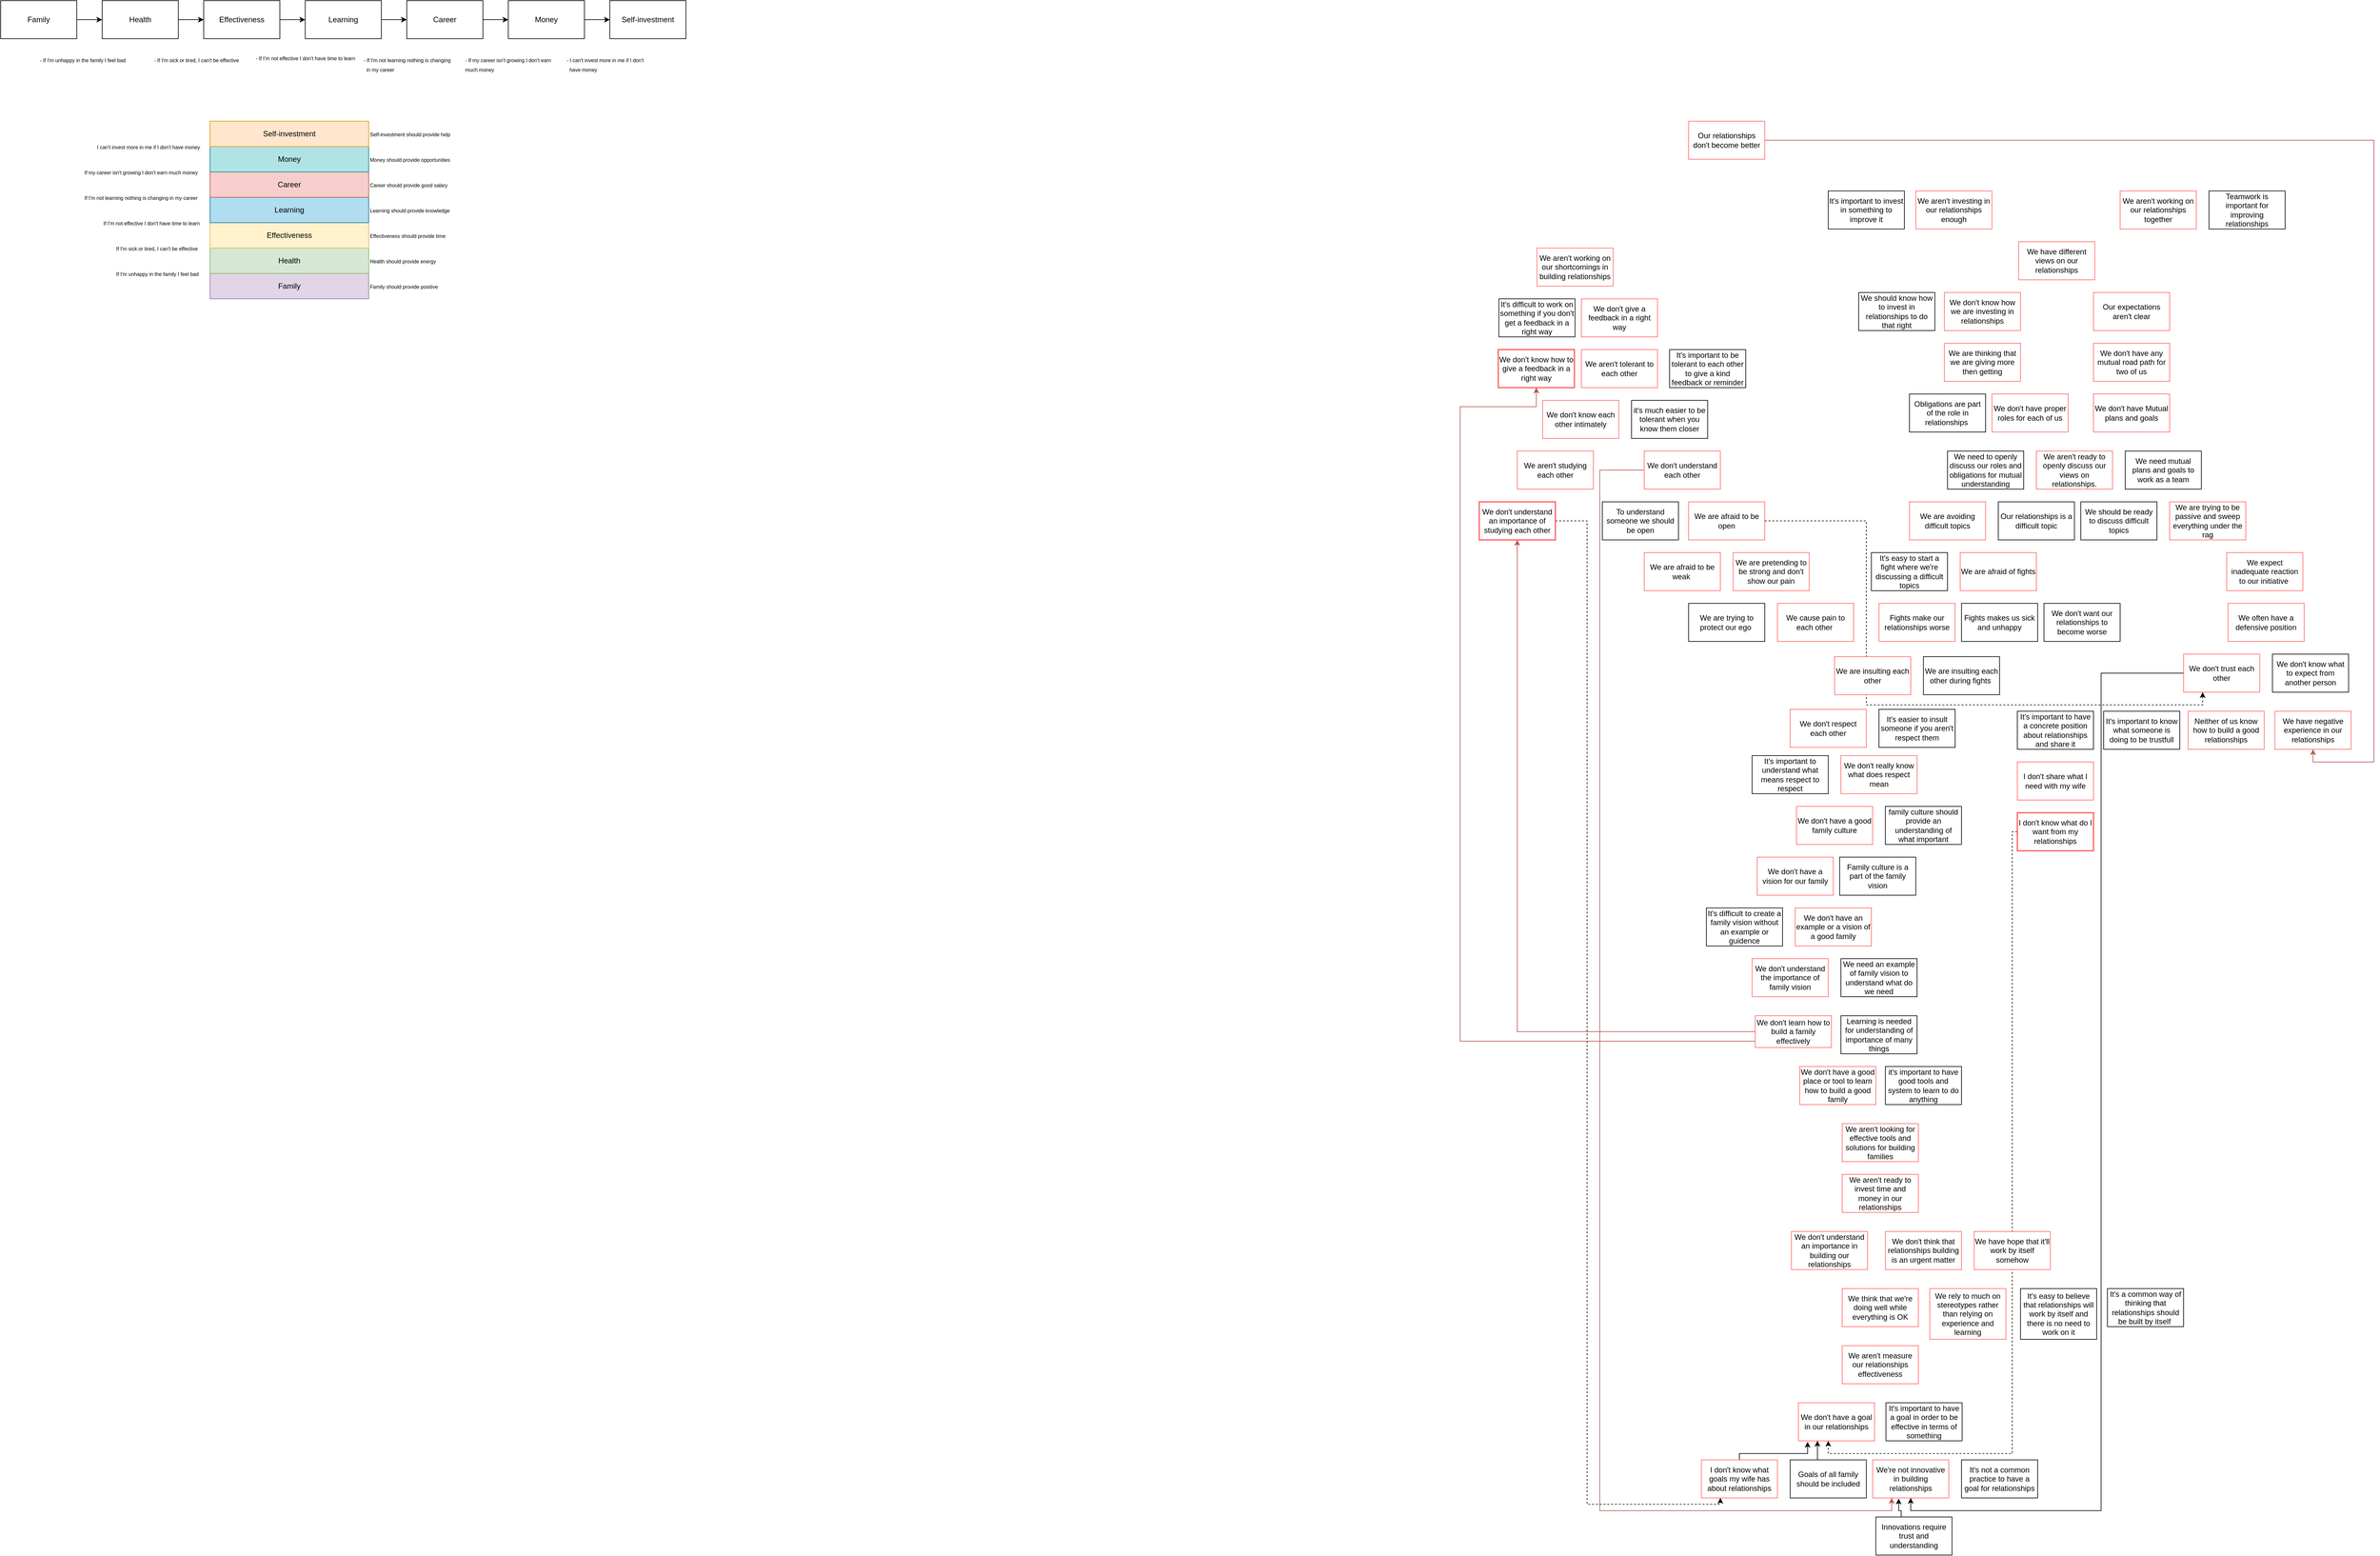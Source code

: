 <mxfile version="14.2.7" type="github">
  <diagram id="DJ9-_ddOUYUHQFPEdcVO" name="Page-1">
    <mxGraphModel dx="1422" dy="762" grid="1" gridSize="10" guides="1" tooltips="1" connect="1" arrows="1" fold="1" page="1" pageScale="1" pageWidth="850" pageHeight="1100" math="0" shadow="0">
      <root>
        <mxCell id="0" />
        <mxCell id="1" parent="0" />
        <mxCell id="LYr8p_JjXjSX1QbG3yEF-8" style="edgeStyle=orthogonalEdgeStyle;rounded=0;orthogonalLoop=1;jettySize=auto;html=1;entryX=0;entryY=0.5;entryDx=0;entryDy=0;" parent="1" source="LYr8p_JjXjSX1QbG3yEF-1" target="LYr8p_JjXjSX1QbG3yEF-2" edge="1">
          <mxGeometry relative="1" as="geometry" />
        </mxCell>
        <mxCell id="LYr8p_JjXjSX1QbG3yEF-1" value="Family" style="rounded=0;whiteSpace=wrap;html=1;" parent="1" vertex="1">
          <mxGeometry x="20" y="290" width="120" height="60" as="geometry" />
        </mxCell>
        <mxCell id="LYr8p_JjXjSX1QbG3yEF-9" style="edgeStyle=orthogonalEdgeStyle;rounded=0;orthogonalLoop=1;jettySize=auto;html=1;entryX=0;entryY=0.5;entryDx=0;entryDy=0;" parent="1" source="LYr8p_JjXjSX1QbG3yEF-2" target="LYr8p_JjXjSX1QbG3yEF-3" edge="1">
          <mxGeometry relative="1" as="geometry" />
        </mxCell>
        <mxCell id="LYr8p_JjXjSX1QbG3yEF-2" value="Health" style="rounded=0;whiteSpace=wrap;html=1;" parent="1" vertex="1">
          <mxGeometry x="180" y="290" width="120" height="60" as="geometry" />
        </mxCell>
        <mxCell id="LYr8p_JjXjSX1QbG3yEF-10" style="edgeStyle=orthogonalEdgeStyle;rounded=0;orthogonalLoop=1;jettySize=auto;html=1;entryX=0;entryY=0.5;entryDx=0;entryDy=0;" parent="1" source="LYr8p_JjXjSX1QbG3yEF-3" target="LYr8p_JjXjSX1QbG3yEF-4" edge="1">
          <mxGeometry relative="1" as="geometry" />
        </mxCell>
        <mxCell id="LYr8p_JjXjSX1QbG3yEF-3" value="Effectiveness" style="rounded=0;whiteSpace=wrap;html=1;" parent="1" vertex="1">
          <mxGeometry x="340" y="290" width="120" height="60" as="geometry" />
        </mxCell>
        <mxCell id="LYr8p_JjXjSX1QbG3yEF-11" style="edgeStyle=orthogonalEdgeStyle;rounded=0;orthogonalLoop=1;jettySize=auto;html=1;entryX=0;entryY=0.5;entryDx=0;entryDy=0;" parent="1" source="LYr8p_JjXjSX1QbG3yEF-4" target="LYr8p_JjXjSX1QbG3yEF-5" edge="1">
          <mxGeometry relative="1" as="geometry" />
        </mxCell>
        <mxCell id="LYr8p_JjXjSX1QbG3yEF-4" value="Learning" style="rounded=0;whiteSpace=wrap;html=1;" parent="1" vertex="1">
          <mxGeometry x="500" y="290" width="120" height="60" as="geometry" />
        </mxCell>
        <mxCell id="LYr8p_JjXjSX1QbG3yEF-12" style="edgeStyle=orthogonalEdgeStyle;rounded=0;orthogonalLoop=1;jettySize=auto;html=1;entryX=0;entryY=0.5;entryDx=0;entryDy=0;" parent="1" source="LYr8p_JjXjSX1QbG3yEF-5" target="LYr8p_JjXjSX1QbG3yEF-6" edge="1">
          <mxGeometry relative="1" as="geometry" />
        </mxCell>
        <mxCell id="LYr8p_JjXjSX1QbG3yEF-5" value="Career" style="rounded=0;whiteSpace=wrap;html=1;" parent="1" vertex="1">
          <mxGeometry x="660" y="290" width="120" height="60" as="geometry" />
        </mxCell>
        <mxCell id="LYr8p_JjXjSX1QbG3yEF-13" style="edgeStyle=orthogonalEdgeStyle;rounded=0;orthogonalLoop=1;jettySize=auto;html=1;entryX=0;entryY=0.5;entryDx=0;entryDy=0;" parent="1" source="LYr8p_JjXjSX1QbG3yEF-6" target="LYr8p_JjXjSX1QbG3yEF-7" edge="1">
          <mxGeometry relative="1" as="geometry" />
        </mxCell>
        <mxCell id="LYr8p_JjXjSX1QbG3yEF-6" value="Money" style="rounded=0;whiteSpace=wrap;html=1;" parent="1" vertex="1">
          <mxGeometry x="820" y="290" width="120" height="60" as="geometry" />
        </mxCell>
        <mxCell id="LYr8p_JjXjSX1QbG3yEF-7" value="Self-investment" style="rounded=0;whiteSpace=wrap;html=1;" parent="1" vertex="1">
          <mxGeometry x="980" y="290" width="120" height="60" as="geometry" />
        </mxCell>
        <mxCell id="LYr8p_JjXjSX1QbG3yEF-14" value="&lt;font style=&quot;font-size: 8px&quot;&gt;- If I&#39;m unhappy in the family I feel bad&lt;br&gt;&lt;br&gt;&lt;/font&gt;" style="text;html=1;align=left;verticalAlign=middle;resizable=0;points=[];autosize=1;" parent="1" vertex="1">
          <mxGeometry x="80" y="370" width="150" height="40" as="geometry" />
        </mxCell>
        <mxCell id="LYr8p_JjXjSX1QbG3yEF-15" value="&lt;font style=&quot;font-size: 8px&quot;&gt;- If I&#39;m sick or tired, I can&#39;t be effective&lt;br&gt;&lt;br&gt;&lt;/font&gt;" style="text;html=1;align=left;verticalAlign=middle;resizable=0;points=[];autosize=1;" parent="1" vertex="1">
          <mxGeometry x="260" y="370" width="150" height="40" as="geometry" />
        </mxCell>
        <mxCell id="LYr8p_JjXjSX1QbG3yEF-16" value="&lt;font style=&quot;font-size: 8px&quot;&gt;- If I&#39;m not effective I don&#39;t have time to learn&lt;br&gt;&lt;/font&gt;" style="text;html=1;align=left;verticalAlign=middle;resizable=0;points=[];autosize=1;" parent="1" vertex="1">
          <mxGeometry x="420" y="370" width="170" height="20" as="geometry" />
        </mxCell>
        <mxCell id="LYr8p_JjXjSX1QbG3yEF-17" value="&lt;font style=&quot;font-size: 8px&quot;&gt;- If I&#39;m not learning nothing is changing&lt;br&gt;&amp;nbsp; in my career&lt;br&gt;&lt;/font&gt;" style="text;html=1;align=left;verticalAlign=middle;resizable=0;points=[];autosize=1;" parent="1" vertex="1">
          <mxGeometry x="590" y="370" width="150" height="40" as="geometry" />
        </mxCell>
        <mxCell id="LYr8p_JjXjSX1QbG3yEF-18" value="&lt;font style=&quot;font-size: 8px&quot;&gt;- If my career isn&#39;t growing I don&#39;t earn&lt;br&gt;much money&lt;br&gt;&lt;/font&gt;" style="text;html=1;align=left;verticalAlign=middle;resizable=0;points=[];autosize=1;" parent="1" vertex="1">
          <mxGeometry x="750" y="370" width="150" height="40" as="geometry" />
        </mxCell>
        <mxCell id="LYr8p_JjXjSX1QbG3yEF-19" value="&lt;font style=&quot;font-size: 8px&quot;&gt;- I can&#39;t invest more in me if I don&#39;t &lt;br&gt;&amp;nbsp; have money&lt;br&gt;&lt;/font&gt;" style="text;html=1;align=left;verticalAlign=middle;resizable=0;points=[];autosize=1;" parent="1" vertex="1">
          <mxGeometry x="910" y="370" width="140" height="40" as="geometry" />
        </mxCell>
        <mxCell id="00tfdcvLLPrU-U2BGuaB-1" value="Family" style="rounded=0;whiteSpace=wrap;html=1;fillColor=#e1d5e7;strokeColor=#9673a6;" parent="1" vertex="1">
          <mxGeometry x="350" y="720" width="250" height="40" as="geometry" />
        </mxCell>
        <mxCell id="00tfdcvLLPrU-U2BGuaB-2" value="Health" style="rounded=0;whiteSpace=wrap;html=1;fillColor=#d5e8d4;strokeColor=#82b366;" parent="1" vertex="1">
          <mxGeometry x="350" y="680" width="250" height="40" as="geometry" />
        </mxCell>
        <mxCell id="00tfdcvLLPrU-U2BGuaB-3" value="Effectiveness" style="rounded=0;whiteSpace=wrap;html=1;fillColor=#fff2cc;strokeColor=#d6b656;" parent="1" vertex="1">
          <mxGeometry x="350" y="640" width="250" height="40" as="geometry" />
        </mxCell>
        <mxCell id="00tfdcvLLPrU-U2BGuaB-4" value="Learning" style="rounded=0;whiteSpace=wrap;html=1;fillColor=#b1ddf0;strokeColor=#10739e;" parent="1" vertex="1">
          <mxGeometry x="350" y="600" width="250" height="40" as="geometry" />
        </mxCell>
        <mxCell id="00tfdcvLLPrU-U2BGuaB-5" value="Career" style="rounded=0;whiteSpace=wrap;html=1;fillColor=#f8cecc;strokeColor=#b85450;" parent="1" vertex="1">
          <mxGeometry x="350" y="560" width="250" height="40" as="geometry" />
        </mxCell>
        <mxCell id="00tfdcvLLPrU-U2BGuaB-6" value="Money" style="rounded=0;whiteSpace=wrap;html=1;fillColor=#b0e3e6;strokeColor=#0e8088;" parent="1" vertex="1">
          <mxGeometry x="350" y="520" width="250" height="40" as="geometry" />
        </mxCell>
        <mxCell id="00tfdcvLLPrU-U2BGuaB-7" value="Self-investment" style="rounded=0;whiteSpace=wrap;html=1;fillColor=#ffe6cc;strokeColor=#d79b00;" parent="1" vertex="1">
          <mxGeometry x="350" y="480" width="250" height="40" as="geometry" />
        </mxCell>
        <mxCell id="00tfdcvLLPrU-U2BGuaB-8" value="&lt;font style=&quot;font-size: 8px&quot;&gt;Family should provide positive&lt;br&gt;&lt;/font&gt;" style="text;html=1;align=left;verticalAlign=middle;resizable=0;points=[];autosize=1;" parent="1" vertex="1">
          <mxGeometry x="600" y="730" width="120" height="20" as="geometry" />
        </mxCell>
        <mxCell id="00tfdcvLLPrU-U2BGuaB-10" value="&lt;font style=&quot;font-size: 8px&quot;&gt;Health should provide energy&lt;br&gt;&lt;/font&gt;" style="text;html=1;align=left;verticalAlign=middle;resizable=0;points=[];autosize=1;" parent="1" vertex="1">
          <mxGeometry x="600" y="690" width="120" height="20" as="geometry" />
        </mxCell>
        <mxCell id="00tfdcvLLPrU-U2BGuaB-11" value="&lt;font style=&quot;font-size: 8px&quot;&gt;Effectiveness should provide time&amp;nbsp;&lt;br&gt;&lt;/font&gt;" style="text;html=1;align=left;verticalAlign=middle;resizable=0;points=[];autosize=1;" parent="1" vertex="1">
          <mxGeometry x="600" y="650" width="140" height="20" as="geometry" />
        </mxCell>
        <mxCell id="00tfdcvLLPrU-U2BGuaB-12" value="&lt;font style=&quot;font-size: 8px&quot;&gt;Learning should provide knowledge&lt;br&gt;&lt;/font&gt;" style="text;html=1;align=left;verticalAlign=middle;resizable=0;points=[];autosize=1;" parent="1" vertex="1">
          <mxGeometry x="600" y="610" width="140" height="20" as="geometry" />
        </mxCell>
        <mxCell id="00tfdcvLLPrU-U2BGuaB-13" value="&lt;font style=&quot;font-size: 8px&quot;&gt;Career should provide good salary&lt;br&gt;&lt;/font&gt;" style="text;html=1;align=left;verticalAlign=middle;resizable=0;points=[];autosize=1;" parent="1" vertex="1">
          <mxGeometry x="600" y="570" width="140" height="20" as="geometry" />
        </mxCell>
        <mxCell id="00tfdcvLLPrU-U2BGuaB-14" value="&lt;font style=&quot;font-size: 8px&quot;&gt;Money should provide opportunities&lt;br&gt;&lt;/font&gt;" style="text;html=1;align=left;verticalAlign=middle;resizable=0;points=[];autosize=1;" parent="1" vertex="1">
          <mxGeometry x="600" y="530" width="140" height="20" as="geometry" />
        </mxCell>
        <mxCell id="00tfdcvLLPrU-U2BGuaB-15" value="&lt;font style=&quot;font-size: 8px&quot;&gt;Self-investment should provide help&amp;nbsp;&lt;br&gt;&lt;/font&gt;" style="text;html=1;align=left;verticalAlign=middle;resizable=0;points=[];autosize=1;" parent="1" vertex="1">
          <mxGeometry x="600" y="490" width="140" height="20" as="geometry" />
        </mxCell>
        <mxCell id="00tfdcvLLPrU-U2BGuaB-16" value="We don&#39;t respect each other" style="rounded=0;whiteSpace=wrap;html=1;strokeColor=#FF6666;" parent="1" vertex="1">
          <mxGeometry x="2840" y="1407" width="120" height="60" as="geometry" />
        </mxCell>
        <mxCell id="3LwuBaPG_M0YYdpSXuYX-26" style="edgeStyle=orthogonalEdgeStyle;rounded=0;orthogonalLoop=1;jettySize=auto;html=1;entryX=0.5;entryY=1;entryDx=0;entryDy=0;fillColor=#f8cecc;" edge="1" parent="1" source="00tfdcvLLPrU-U2BGuaB-17" target="3LwuBaPG_M0YYdpSXuYX-16">
          <mxGeometry relative="1" as="geometry">
            <Array as="points">
              <mxPoint x="3330" y="1350" />
              <mxPoint x="3330" y="2670" />
              <mxPoint x="3030" y="2670" />
            </Array>
          </mxGeometry>
        </mxCell>
        <mxCell id="00tfdcvLLPrU-U2BGuaB-17" value="We don&#39;t trust each other" style="rounded=0;whiteSpace=wrap;html=1;strokeColor=#FF6666;" parent="1" vertex="1">
          <mxGeometry x="3460" y="1320" width="120" height="60" as="geometry" />
        </mxCell>
        <mxCell id="3LwuBaPG_M0YYdpSXuYX-29" style="edgeStyle=orthogonalEdgeStyle;rounded=0;orthogonalLoop=1;jettySize=auto;html=1;entryX=0.25;entryY=1;entryDx=0;entryDy=0;exitX=0;exitY=0.5;exitDx=0;exitDy=0;fillColor=#f8cecc;strokeColor=#b85450;" edge="1" parent="1" source="00tfdcvLLPrU-U2BGuaB-18" target="3LwuBaPG_M0YYdpSXuYX-16">
          <mxGeometry relative="1" as="geometry">
            <Array as="points">
              <mxPoint x="2540" y="1030" />
              <mxPoint x="2540" y="2670" />
              <mxPoint x="3000" y="2670" />
            </Array>
          </mxGeometry>
        </mxCell>
        <mxCell id="00tfdcvLLPrU-U2BGuaB-18" value="We don&#39;t understand each other" style="rounded=0;whiteSpace=wrap;html=1;strokeColor=#FF6666;" parent="1" vertex="1">
          <mxGeometry x="2610" y="1000" width="120" height="60" as="geometry" />
        </mxCell>
        <mxCell id="00tfdcvLLPrU-U2BGuaB-19" value="We don&#39;t know each other intimately" style="rounded=0;whiteSpace=wrap;html=1;strokeColor=#FF6666;" parent="1" vertex="1">
          <mxGeometry x="2450" y="920" width="120" height="60" as="geometry" />
        </mxCell>
        <mxCell id="00tfdcvLLPrU-U2BGuaB-21" value="We aren&#39;t tolerant to each other" style="rounded=0;whiteSpace=wrap;html=1;strokeColor=#FF6666;" parent="1" vertex="1">
          <mxGeometry x="2511" y="840" width="120" height="60" as="geometry" />
        </mxCell>
        <mxCell id="00tfdcvLLPrU-U2BGuaB-22" value="We don&#39;t give a feedback in a right way" style="rounded=0;whiteSpace=wrap;html=1;strokeColor=#FF6666;" parent="1" vertex="1">
          <mxGeometry x="2511" y="760" width="120" height="60" as="geometry" />
        </mxCell>
        <mxCell id="00tfdcvLLPrU-U2BGuaB-23" value="We aren&#39;t working on our shortcomings in building relationships" style="rounded=0;whiteSpace=wrap;html=1;strokeColor=#FF6666;" parent="1" vertex="1">
          <mxGeometry x="2441" y="680" width="120" height="60" as="geometry" />
        </mxCell>
        <mxCell id="00tfdcvLLPrU-U2BGuaB-24" value="We aren&#39;t working on our relationships together " style="rounded=0;whiteSpace=wrap;html=1;strokeColor=#FF6666;" parent="1" vertex="1">
          <mxGeometry x="3360" y="590" width="120" height="60" as="geometry" />
        </mxCell>
        <mxCell id="00tfdcvLLPrU-U2BGuaB-25" value="We don&#39;t have proper roles for each of us " style="rounded=0;whiteSpace=wrap;html=1;strokeColor=#FF6666;" parent="1" vertex="1">
          <mxGeometry x="3158" y="910" width="120" height="60" as="geometry" />
        </mxCell>
        <mxCell id="00tfdcvLLPrU-U2BGuaB-26" value="We are thinking that we are giving more then getting " style="rounded=0;whiteSpace=wrap;html=1;strokeColor=#FF6666;" parent="1" vertex="1">
          <mxGeometry x="3083" y="830" width="120" height="60" as="geometry" />
        </mxCell>
        <mxCell id="00tfdcvLLPrU-U2BGuaB-27" value="We don&#39;t know how we are investing in relationships" style="rounded=0;whiteSpace=wrap;html=1;strokeColor=#FF6666;" parent="1" vertex="1">
          <mxGeometry x="3083" y="750" width="120" height="60" as="geometry" />
        </mxCell>
        <mxCell id="00tfdcvLLPrU-U2BGuaB-28" value="We often have a defensive position " style="rounded=0;whiteSpace=wrap;html=1;strokeColor=#FF6666;" parent="1" vertex="1">
          <mxGeometry x="3530" y="1240" width="120" height="60" as="geometry" />
        </mxCell>
        <mxCell id="00tfdcvLLPrU-U2BGuaB-29" value="We don&#39;t have Mutual plans and goals " style="rounded=0;whiteSpace=wrap;html=1;strokeColor=#FF6666;" parent="1" vertex="1">
          <mxGeometry x="3318" y="910" width="120" height="60" as="geometry" />
        </mxCell>
        <mxCell id="00tfdcvLLPrU-U2BGuaB-30" value="We don&#39;t have any mutual road path for two of us " style="rounded=0;whiteSpace=wrap;html=1;strokeColor=#FF6666;" parent="1" vertex="1">
          <mxGeometry x="3318" y="830" width="120" height="60" as="geometry" />
        </mxCell>
        <mxCell id="00tfdcvLLPrU-U2BGuaB-31" value="Our expectations aren&#39;t clear " style="rounded=0;whiteSpace=wrap;html=1;strokeColor=#FF6666;" parent="1" vertex="1">
          <mxGeometry x="3318" y="750" width="120" height="60" as="geometry" />
        </mxCell>
        <mxCell id="00tfdcvLLPrU-U2BGuaB-32" value="We rely to much on stereotypes rather than relying on experience and learning " style="rounded=0;whiteSpace=wrap;html=1;strokeColor=#FF6666;" parent="1" vertex="1">
          <mxGeometry x="3060" y="2320" width="120" height="80" as="geometry" />
        </mxCell>
        <mxCell id="00tfdcvLLPrU-U2BGuaB-33" value="We have different views on our relationships " style="rounded=0;whiteSpace=wrap;html=1;strokeColor=#FF6666;" parent="1" vertex="1">
          <mxGeometry x="3200" y="670" width="120" height="60" as="geometry" />
        </mxCell>
        <mxCell id="00tfdcvLLPrU-U2BGuaB-34" value="We aren&#39;t ready to openly discuss our views on relationships.  " style="rounded=0;whiteSpace=wrap;html=1;strokeColor=#FF6666;" parent="1" vertex="1">
          <mxGeometry x="3228" y="1000" width="120" height="60" as="geometry" />
        </mxCell>
        <mxCell id="T9ISC0xVuCYEU8GKYNPe-2" value="Obligations are part of the role in relationships&amp;nbsp;" style="rounded=0;whiteSpace=wrap;html=1;" parent="1" vertex="1">
          <mxGeometry x="3028" y="910" width="120" height="60" as="geometry" />
        </mxCell>
        <mxCell id="sOV_pKNVG9P2FTH4Zfgg-1" value="It&#39;s important to be tolerant to each other to give a kind feedback or reminder" style="rounded=0;whiteSpace=wrap;html=1;" parent="1" vertex="1">
          <mxGeometry x="2650" y="840" width="120" height="60" as="geometry" />
        </mxCell>
        <mxCell id="sOV_pKNVG9P2FTH4Zfgg-2" value="We don&#39;t know how to give a feedback in a right way" style="rounded=0;whiteSpace=wrap;html=1;strokeColor=#FF6666;strokeWidth=2;" parent="1" vertex="1">
          <mxGeometry x="2380" y="840" width="120" height="60" as="geometry" />
        </mxCell>
        <mxCell id="sOV_pKNVG9P2FTH4Zfgg-3" value="It&#39;s difficult to work on something if you don&#39;t get a feedback in a right way" style="rounded=0;whiteSpace=wrap;html=1;" parent="1" vertex="1">
          <mxGeometry x="2381" y="760" width="120" height="60" as="geometry" />
        </mxCell>
        <mxCell id="vEPXqQitPNpgmS91bXZF-15" style="edgeStyle=orthogonalEdgeStyle;rounded=0;orthogonalLoop=1;jettySize=auto;html=1;entryX=0.5;entryY=1;entryDx=0;entryDy=0;fillColor=#f8cecc;strokeColor=#b85450;" parent="1" source="sOV_pKNVG9P2FTH4Zfgg-4" target="vEPXqQitPNpgmS91bXZF-14" edge="1">
          <mxGeometry relative="1" as="geometry" />
        </mxCell>
        <mxCell id="vEPXqQitPNpgmS91bXZF-16" style="edgeStyle=orthogonalEdgeStyle;rounded=0;orthogonalLoop=1;jettySize=auto;html=1;entryX=0.5;entryY=1;entryDx=0;entryDy=0;fillColor=#f8cecc;strokeColor=#b85450;" parent="1" source="sOV_pKNVG9P2FTH4Zfgg-4" target="sOV_pKNVG9P2FTH4Zfgg-2" edge="1">
          <mxGeometry relative="1" as="geometry">
            <Array as="points">
              <mxPoint x="2320" y="1930" />
              <mxPoint x="2320" y="930" />
              <mxPoint x="2440" y="930" />
            </Array>
          </mxGeometry>
        </mxCell>
        <mxCell id="sOV_pKNVG9P2FTH4Zfgg-4" value="We don&#39;t learn how to build a family effectively" style="rounded=0;whiteSpace=wrap;html=1;strokeColor=#FF6666;" parent="1" vertex="1">
          <mxGeometry x="2785" y="1890" width="120" height="50" as="geometry" />
        </mxCell>
        <mxCell id="sOV_pKNVG9P2FTH4Zfgg-5" value="We don&#39;t have a good place or tool to learn how to build a good family" style="rounded=0;whiteSpace=wrap;html=1;strokeColor=#FF6666;" parent="1" vertex="1">
          <mxGeometry x="2855" y="1970" width="120" height="60" as="geometry" />
        </mxCell>
        <mxCell id="sOV_pKNVG9P2FTH4Zfgg-6" value="it&#39;s important to have good tools and system to learn to do anything" style="rounded=0;whiteSpace=wrap;html=1;" parent="1" vertex="1">
          <mxGeometry x="2990" y="1970" width="120" height="60" as="geometry" />
        </mxCell>
        <mxCell id="sOV_pKNVG9P2FTH4Zfgg-7" value="We have negative experience in our relationships" style="rounded=0;whiteSpace=wrap;html=1;strokeColor=#FF6666;" parent="1" vertex="1">
          <mxGeometry x="3604" y="1410" width="120" height="60" as="geometry" />
        </mxCell>
        <mxCell id="sOV_pKNVG9P2FTH4Zfgg-8" value="&lt;font style=&quot;font-size: 8px&quot;&gt;If I&#39;m unhappy in the family I feel bad&lt;br&gt;&lt;/font&gt;" style="text;html=1;align=left;verticalAlign=middle;resizable=0;points=[];autosize=1;" parent="1" vertex="1">
          <mxGeometry x="200" y="710" width="150" height="20" as="geometry" />
        </mxCell>
        <mxCell id="sOV_pKNVG9P2FTH4Zfgg-9" value="&lt;font style=&quot;font-size: 8px&quot;&gt;If I&#39;m sick or tired, I can&#39;t be effective&lt;br&gt;&lt;/font&gt;" style="text;html=1;align=left;verticalAlign=middle;resizable=0;points=[];autosize=1;" parent="1" vertex="1">
          <mxGeometry x="200" y="670" width="140" height="20" as="geometry" />
        </mxCell>
        <mxCell id="sOV_pKNVG9P2FTH4Zfgg-10" value="&lt;font style=&quot;font-size: 8px&quot;&gt;If I&#39;m not effective I don&#39;t have time to learn&lt;br&gt;&lt;/font&gt;" style="text;html=1;align=left;verticalAlign=middle;resizable=0;points=[];autosize=1;" parent="1" vertex="1">
          <mxGeometry x="180" y="630" width="170" height="20" as="geometry" />
        </mxCell>
        <mxCell id="sOV_pKNVG9P2FTH4Zfgg-11" value="&lt;font style=&quot;font-size: 8px&quot;&gt;If I&#39;m not learning nothing is changing in my career&lt;br&gt;&lt;/font&gt;" style="text;html=1;align=left;verticalAlign=middle;resizable=0;points=[];autosize=1;" parent="1" vertex="1">
          <mxGeometry x="150" y="590" width="190" height="20" as="geometry" />
        </mxCell>
        <mxCell id="sOV_pKNVG9P2FTH4Zfgg-12" value="&lt;font style=&quot;font-size: 8px&quot;&gt;If my career isn&#39;t growing I don&#39;t earn much money&lt;br&gt;&lt;/font&gt;" style="text;html=1;align=left;verticalAlign=middle;resizable=0;points=[];autosize=1;" parent="1" vertex="1">
          <mxGeometry x="150" y="550" width="190" height="20" as="geometry" />
        </mxCell>
        <mxCell id="sOV_pKNVG9P2FTH4Zfgg-13" value="&lt;font style=&quot;font-size: 8px&quot;&gt;I can&#39;t invest more in me if I don&#39;t&amp;nbsp;have money&lt;br&gt;&lt;/font&gt;" style="text;html=1;align=left;verticalAlign=middle;resizable=0;points=[];autosize=1;" parent="1" vertex="1">
          <mxGeometry x="170" y="510" width="180" height="20" as="geometry" />
        </mxCell>
        <mxCell id="Zmv7tB-Ae4RG4BNqRWOU-2" value="We aren&#39;t investing in our relationships enough" style="rounded=0;whiteSpace=wrap;html=1;strokeColor=#FF6666;" parent="1" vertex="1">
          <mxGeometry x="3038" y="590" width="120" height="60" as="geometry" />
        </mxCell>
        <mxCell id="Zmv7tB-Ae4RG4BNqRWOU-3" value="We should know how to invest in relationships to do that right" style="rounded=0;whiteSpace=wrap;html=1;" parent="1" vertex="1">
          <mxGeometry x="2948" y="750" width="120" height="60" as="geometry" />
        </mxCell>
        <mxCell id="Zmv7tB-Ae4RG4BNqRWOU-4" value="It&#39;s easier to insult someone if you aren&#39;t respect them" style="rounded=0;whiteSpace=wrap;html=1;" parent="1" vertex="1">
          <mxGeometry x="2980" y="1407" width="120" height="60" as="geometry" />
        </mxCell>
        <mxCell id="Zmv7tB-Ae4RG4BNqRWOU-5" value="We don&#39;t know what to expect from another person" style="rounded=0;whiteSpace=wrap;html=1;" parent="1" vertex="1">
          <mxGeometry x="3600" y="1320" width="120" height="60" as="geometry" />
        </mxCell>
        <mxCell id="Zmv7tB-Ae4RG4BNqRWOU-6" value="We expect inadequate reaction to our initiative&amp;nbsp;" style="rounded=0;whiteSpace=wrap;html=1;strokeColor=#FF6666;" parent="1" vertex="1">
          <mxGeometry x="3528" y="1160" width="120" height="60" as="geometry" />
        </mxCell>
        <mxCell id="Zmv7tB-Ae4RG4BNqRWOU-7" value="We are trying to be passive and sweep everything under the rag" style="rounded=0;whiteSpace=wrap;html=1;strokeColor=#FF6666;" parent="1" vertex="1">
          <mxGeometry x="3438" y="1080" width="120" height="60" as="geometry" />
        </mxCell>
        <mxCell id="Zmv7tB-Ae4RG4BNqRWOU-8" value="We are afraid of fights" style="rounded=0;whiteSpace=wrap;html=1;strokeColor=#FF6666;" parent="1" vertex="1">
          <mxGeometry x="3108" y="1160" width="120" height="60" as="geometry" />
        </mxCell>
        <mxCell id="Zmv7tB-Ae4RG4BNqRWOU-9" value="We are avoiding difficult topics" style="rounded=0;whiteSpace=wrap;html=1;strokeColor=#FF6666;" parent="1" vertex="1">
          <mxGeometry x="3028" y="1080" width="120" height="60" as="geometry" />
        </mxCell>
        <mxCell id="Zmv7tB-Ae4RG4BNqRWOU-10" value="Fights make our relationships worse" style="rounded=0;whiteSpace=wrap;html=1;strokeColor=#FF6666;" parent="1" vertex="1">
          <mxGeometry x="2980" y="1240" width="120" height="60" as="geometry" />
        </mxCell>
        <mxCell id="Zmv7tB-Ae4RG4BNqRWOU-11" value="We are insulting each other during fights&amp;nbsp;" style="rounded=0;whiteSpace=wrap;html=1;" parent="1" vertex="1">
          <mxGeometry x="3050" y="1324" width="120" height="60" as="geometry" />
        </mxCell>
        <mxCell id="Zmv7tB-Ae4RG4BNqRWOU-12" value="We don&#39;t want our relationships to become worse" style="rounded=0;whiteSpace=wrap;html=1;" parent="1" vertex="1">
          <mxGeometry x="3240" y="1240" width="120" height="60" as="geometry" />
        </mxCell>
        <mxCell id="Zmv7tB-Ae4RG4BNqRWOU-13" value="Fights makes us sick and unhappy" style="rounded=0;whiteSpace=wrap;html=1;" parent="1" vertex="1">
          <mxGeometry x="3110" y="1240" width="120" height="60" as="geometry" />
        </mxCell>
        <mxCell id="Zmv7tB-Ae4RG4BNqRWOU-14" value="It&#39;s easy to start a fight where we&#39;re discussing a difficult topics" style="rounded=0;whiteSpace=wrap;html=1;" parent="1" vertex="1">
          <mxGeometry x="2968" y="1160" width="120" height="60" as="geometry" />
        </mxCell>
        <mxCell id="Zmv7tB-Ae4RG4BNqRWOU-15" value="We should be ready to discuss difficult topics" style="rounded=0;whiteSpace=wrap;html=1;" parent="1" vertex="1">
          <mxGeometry x="3298" y="1080" width="120" height="60" as="geometry" />
        </mxCell>
        <mxCell id="Zmv7tB-Ae4RG4BNqRWOU-16" value="Our relationships is a difficult topic" style="rounded=0;whiteSpace=wrap;html=1;" parent="1" vertex="1">
          <mxGeometry x="3168" y="1080" width="120" height="60" as="geometry" />
        </mxCell>
        <mxCell id="Zmv7tB-Ae4RG4BNqRWOU-17" value="We need to openly discuss our roles and obligations for mutual understanding" style="rounded=0;whiteSpace=wrap;html=1;" parent="1" vertex="1">
          <mxGeometry x="3088" y="1000" width="120" height="60" as="geometry" />
        </mxCell>
        <mxCell id="Zmv7tB-Ae4RG4BNqRWOU-18" value="We need mutual plans and goals to work as a team" style="rounded=0;whiteSpace=wrap;html=1;" parent="1" vertex="1">
          <mxGeometry x="3368" y="1000" width="120" height="60" as="geometry" />
        </mxCell>
        <mxCell id="3LwuBaPG_M0YYdpSXuYX-25" style="edgeStyle=orthogonalEdgeStyle;rounded=0;orthogonalLoop=1;jettySize=auto;html=1;entryX=0.25;entryY=1;entryDx=0;entryDy=0;fillColor=#f8cecc;dashed=1;" edge="1" parent="1" source="Zmv7tB-Ae4RG4BNqRWOU-19" target="00tfdcvLLPrU-U2BGuaB-17">
          <mxGeometry relative="1" as="geometry">
            <Array as="points">
              <mxPoint x="2960" y="1110" />
              <mxPoint x="2960" y="1400" />
              <mxPoint x="3490" y="1400" />
            </Array>
          </mxGeometry>
        </mxCell>
        <mxCell id="Zmv7tB-Ae4RG4BNqRWOU-19" value="We are afraid to be open" style="rounded=0;whiteSpace=wrap;html=1;strokeColor=#FF6666;" parent="1" vertex="1">
          <mxGeometry x="2680" y="1080" width="120" height="60" as="geometry" />
        </mxCell>
        <mxCell id="Zmv7tB-Ae4RG4BNqRWOU-20" value="We are afraid to be weak&amp;nbsp;" style="rounded=0;whiteSpace=wrap;html=1;strokeColor=#FF6666;" parent="1" vertex="1">
          <mxGeometry x="2610" y="1160" width="120" height="60" as="geometry" />
        </mxCell>
        <mxCell id="Zmv7tB-Ae4RG4BNqRWOU-21" value="We cause pain to each other&amp;nbsp;" style="rounded=0;whiteSpace=wrap;html=1;strokeColor=#FF6666;" parent="1" vertex="1">
          <mxGeometry x="2820" y="1240" width="120" height="60" as="geometry" />
        </mxCell>
        <mxCell id="Zmv7tB-Ae4RG4BNqRWOU-22" value="We are pretending to be strong and don&#39;t show our pain" style="rounded=0;whiteSpace=wrap;html=1;strokeColor=#FF6666;" parent="1" vertex="1">
          <mxGeometry x="2750" y="1160" width="120" height="60" as="geometry" />
        </mxCell>
        <mxCell id="Zmv7tB-Ae4RG4BNqRWOU-23" value="We are trying to protect our ego&amp;nbsp;" style="rounded=0;whiteSpace=wrap;html=1;" parent="1" vertex="1">
          <mxGeometry x="2680" y="1240" width="120" height="60" as="geometry" />
        </mxCell>
        <mxCell id="Zmv7tB-Ae4RG4BNqRWOU-24" value="To understand someone we should be open" style="rounded=0;whiteSpace=wrap;html=1;" parent="1" vertex="1">
          <mxGeometry x="2544" y="1080" width="120" height="60" as="geometry" />
        </mxCell>
        <mxCell id="vEPXqQitPNpgmS91bXZF-5" style="edgeStyle=orthogonalEdgeStyle;rounded=0;orthogonalLoop=1;jettySize=auto;html=1;entryX=0.5;entryY=1;entryDx=0;entryDy=0;fillColor=#f8cecc;strokeColor=#b85450;" parent="1" source="vEPXqQitPNpgmS91bXZF-1" target="sOV_pKNVG9P2FTH4Zfgg-7" edge="1">
          <mxGeometry relative="1" as="geometry">
            <Array as="points">
              <mxPoint x="3760" y="510" />
              <mxPoint x="3760" y="1490" />
              <mxPoint x="3664" y="1490" />
            </Array>
          </mxGeometry>
        </mxCell>
        <mxCell id="vEPXqQitPNpgmS91bXZF-1" value="Our relationships don&#39;t become better" style="rounded=0;whiteSpace=wrap;html=1;strokeColor=#FF6666;" parent="1" vertex="1">
          <mxGeometry x="2680" y="480" width="120" height="60" as="geometry" />
        </mxCell>
        <mxCell id="vEPXqQitPNpgmS91bXZF-2" value="It&#39;s important to invest in something to improve it" style="rounded=0;whiteSpace=wrap;html=1;" parent="1" vertex="1">
          <mxGeometry x="2900" y="590" width="120" height="60" as="geometry" />
        </mxCell>
        <mxCell id="vEPXqQitPNpgmS91bXZF-3" value="Teamwork is important for improving relationships" style="rounded=0;whiteSpace=wrap;html=1;" parent="1" vertex="1">
          <mxGeometry x="3500" y="590" width="120" height="60" as="geometry" />
        </mxCell>
        <mxCell id="vEPXqQitPNpgmS91bXZF-4" value="We don&#39;t really know what does respect mean" style="rounded=0;whiteSpace=wrap;html=1;strokeColor=#FF6666;" parent="1" vertex="1">
          <mxGeometry x="2920" y="1480" width="120" height="60" as="geometry" />
        </mxCell>
        <mxCell id="vEPXqQitPNpgmS91bXZF-6" value="We don&#39;t have a good family culture" style="rounded=0;whiteSpace=wrap;html=1;strokeColor=#FF6666;" parent="1" vertex="1">
          <mxGeometry x="2850" y="1560" width="120" height="60" as="geometry" />
        </mxCell>
        <mxCell id="vEPXqQitPNpgmS91bXZF-7" value="family culture should provide an understanding of what important" style="rounded=0;whiteSpace=wrap;html=1;" parent="1" vertex="1">
          <mxGeometry x="2990" y="1560" width="120" height="60" as="geometry" />
        </mxCell>
        <mxCell id="vEPXqQitPNpgmS91bXZF-8" value="It&#39;s important to understand what means respect to respect" style="rounded=0;whiteSpace=wrap;html=1;" parent="1" vertex="1">
          <mxGeometry x="2780" y="1480" width="120" height="60" as="geometry" />
        </mxCell>
        <mxCell id="vEPXqQitPNpgmS91bXZF-9" value="We don&#39;t have an example or a vision of a good family" style="rounded=0;whiteSpace=wrap;html=1;strokeColor=#FF6666;" parent="1" vertex="1">
          <mxGeometry x="2848" y="1720" width="120" height="60" as="geometry" />
        </mxCell>
        <mxCell id="vEPXqQitPNpgmS91bXZF-10" value="It&#39;s difficult to create a family vision without an example or guidence" style="rounded=0;whiteSpace=wrap;html=1;" parent="1" vertex="1">
          <mxGeometry x="2708" y="1720" width="120" height="60" as="geometry" />
        </mxCell>
        <mxCell id="vEPXqQitPNpgmS91bXZF-11" value="Family culture is a part of the family vision" style="rounded=0;whiteSpace=wrap;html=1;" parent="1" vertex="1">
          <mxGeometry x="2918" y="1640" width="120" height="60" as="geometry" />
        </mxCell>
        <mxCell id="vEPXqQitPNpgmS91bXZF-12" value="We don&#39;t have a vision for our family" style="rounded=0;whiteSpace=wrap;html=1;strokeColor=#FF6666;" parent="1" vertex="1">
          <mxGeometry x="2788" y="1640" width="120" height="60" as="geometry" />
        </mxCell>
        <mxCell id="vEPXqQitPNpgmS91bXZF-13" value="We aren&#39;t studying each other" style="rounded=0;whiteSpace=wrap;html=1;strokeColor=#FF6666;" parent="1" vertex="1">
          <mxGeometry x="2410" y="1000" width="120" height="60" as="geometry" />
        </mxCell>
        <mxCell id="3LwuBaPG_M0YYdpSXuYX-35" style="edgeStyle=orthogonalEdgeStyle;rounded=0;orthogonalLoop=1;jettySize=auto;html=1;entryX=0.25;entryY=1;entryDx=0;entryDy=0;dashed=1;" edge="1" parent="1" source="vEPXqQitPNpgmS91bXZF-14" target="3LwuBaPG_M0YYdpSXuYX-33">
          <mxGeometry relative="1" as="geometry">
            <Array as="points">
              <mxPoint x="2520" y="1110" />
              <mxPoint x="2520" y="2660" />
              <mxPoint x="2730" y="2660" />
            </Array>
          </mxGeometry>
        </mxCell>
        <mxCell id="vEPXqQitPNpgmS91bXZF-14" value="We don&#39;t understand an importance of studying each other" style="rounded=0;whiteSpace=wrap;html=1;strokeColor=#FF6666;strokeWidth=2;" parent="1" vertex="1">
          <mxGeometry x="2350" y="1080" width="120" height="60" as="geometry" />
        </mxCell>
        <mxCell id="vEPXqQitPNpgmS91bXZF-18" value="We need an example of family vision to understand what do we need" style="rounded=0;whiteSpace=wrap;html=1;" parent="1" vertex="1">
          <mxGeometry x="2920" y="1800" width="120" height="60" as="geometry" />
        </mxCell>
        <mxCell id="vEPXqQitPNpgmS91bXZF-20" value="We don&#39;t understand the importance of family vision" style="rounded=0;whiteSpace=wrap;html=1;strokeColor=#FF6666;" parent="1" vertex="1">
          <mxGeometry x="2780" y="1800" width="120" height="60" as="geometry" />
        </mxCell>
        <mxCell id="vEPXqQitPNpgmS91bXZF-21" value="Learning is needed for understanding of importance of many things" style="rounded=0;whiteSpace=wrap;html=1;" parent="1" vertex="1">
          <mxGeometry x="2920" y="1890" width="120" height="60" as="geometry" />
        </mxCell>
        <mxCell id="3LwuBaPG_M0YYdpSXuYX-1" value="We aren&#39;t looking for effective tools and solutions for building families" style="rounded=0;whiteSpace=wrap;html=1;strokeColor=#FF6666;" vertex="1" parent="1">
          <mxGeometry x="2922" y="2060" width="120" height="60" as="geometry" />
        </mxCell>
        <mxCell id="3LwuBaPG_M0YYdpSXuYX-3" value="We aren&#39;t ready to invest time and money in our relationships" style="rounded=0;whiteSpace=wrap;html=1;strokeColor=#FF6666;" vertex="1" parent="1">
          <mxGeometry x="2922" y="2140" width="120" height="60" as="geometry" />
        </mxCell>
        <mxCell id="3LwuBaPG_M0YYdpSXuYX-4" value="We don&#39;t understand an importance in building our relationships" style="rounded=0;whiteSpace=wrap;html=1;strokeColor=#FF6666;" vertex="1" parent="1">
          <mxGeometry x="2842" y="2230" width="120" height="60" as="geometry" />
        </mxCell>
        <mxCell id="3LwuBaPG_M0YYdpSXuYX-5" value="We don&#39;t think that relationships building is an urgent matter" style="rounded=0;whiteSpace=wrap;html=1;strokeColor=#FF6666;" vertex="1" parent="1">
          <mxGeometry x="2990" y="2230" width="120" height="60" as="geometry" />
        </mxCell>
        <mxCell id="3LwuBaPG_M0YYdpSXuYX-7" value="It&#39;s a common way of thinking that relationships should be built by itself&amp;nbsp;" style="rounded=0;whiteSpace=wrap;html=1;" vertex="1" parent="1">
          <mxGeometry x="3340" y="2320" width="120" height="60" as="geometry" />
        </mxCell>
        <mxCell id="3LwuBaPG_M0YYdpSXuYX-8" value="It&#39;s easy to believe that relationships will work by itself and there is no need to work on it" style="rounded=0;whiteSpace=wrap;html=1;" vertex="1" parent="1">
          <mxGeometry x="3203" y="2320" width="120" height="80" as="geometry" />
        </mxCell>
        <mxCell id="3LwuBaPG_M0YYdpSXuYX-9" value="We think that we&#39;re doing well while everything is OK" style="rounded=0;whiteSpace=wrap;html=1;strokeColor=#FF6666;" vertex="1" parent="1">
          <mxGeometry x="2922" y="2320" width="120" height="60" as="geometry" />
        </mxCell>
        <mxCell id="3LwuBaPG_M0YYdpSXuYX-10" value="We aren&#39;t measure our relationships&lt;br&gt;effectiveness" style="rounded=0;whiteSpace=wrap;html=1;strokeColor=#FF6666;" vertex="1" parent="1">
          <mxGeometry x="2922" y="2410" width="120" height="60" as="geometry" />
        </mxCell>
        <mxCell id="3LwuBaPG_M0YYdpSXuYX-11" value="We don&#39;t have a goal in our relationships" style="rounded=0;whiteSpace=wrap;html=1;strokeColor=#FF6666;" vertex="1" parent="1">
          <mxGeometry x="2853" y="2500" width="120" height="60" as="geometry" />
        </mxCell>
        <mxCell id="3LwuBaPG_M0YYdpSXuYX-12" value="It&#39;s important to have a goal in order to be effective in terms of something" style="rounded=0;whiteSpace=wrap;html=1;" vertex="1" parent="1">
          <mxGeometry x="2991" y="2500" width="120" height="60" as="geometry" />
        </mxCell>
        <mxCell id="3LwuBaPG_M0YYdpSXuYX-15" value="It&#39;s not a common practice to have a goal for relationships" style="rounded=0;whiteSpace=wrap;html=1;" vertex="1" parent="1">
          <mxGeometry x="3110" y="2590" width="120" height="60" as="geometry" />
        </mxCell>
        <mxCell id="3LwuBaPG_M0YYdpSXuYX-16" value="We&#39;re not innovative in building relationships" style="rounded=0;whiteSpace=wrap;html=1;strokeColor=#FF6666;" vertex="1" parent="1">
          <mxGeometry x="2970" y="2590" width="120" height="60" as="geometry" />
        </mxCell>
        <mxCell id="3LwuBaPG_M0YYdpSXuYX-27" style="edgeStyle=orthogonalEdgeStyle;rounded=0;orthogonalLoop=1;jettySize=auto;html=1;" edge="1" parent="1" source="3LwuBaPG_M0YYdpSXuYX-17">
          <mxGeometry relative="1" as="geometry">
            <mxPoint x="3011" y="2651" as="targetPoint" />
            <Array as="points">
              <mxPoint x="3015" y="2670" />
              <mxPoint x="3011" y="2670" />
            </Array>
          </mxGeometry>
        </mxCell>
        <mxCell id="3LwuBaPG_M0YYdpSXuYX-17" value="Innovations require trust and understanding" style="rounded=0;whiteSpace=wrap;html=1;" vertex="1" parent="1">
          <mxGeometry x="2975" y="2680" width="120" height="60" as="geometry" />
        </mxCell>
        <mxCell id="3LwuBaPG_M0YYdpSXuYX-18" value="Neither of us know how to build a good relationships" style="rounded=0;whiteSpace=wrap;html=1;strokeColor=#FF6666;" vertex="1" parent="1">
          <mxGeometry x="3467" y="1410" width="120" height="60" as="geometry" />
        </mxCell>
        <mxCell id="3LwuBaPG_M0YYdpSXuYX-19" value="It&#39;s important to know what someone is doing to be trustfull" style="rounded=0;whiteSpace=wrap;html=1;" vertex="1" parent="1">
          <mxGeometry x="3334" y="1410" width="120" height="60" as="geometry" />
        </mxCell>
        <mxCell id="3LwuBaPG_M0YYdpSXuYX-20" value="It&#39;s important to have a concrete position about relationships and share it" style="rounded=0;whiteSpace=wrap;html=1;" vertex="1" parent="1">
          <mxGeometry x="3198" y="1410" width="120" height="60" as="geometry" />
        </mxCell>
        <mxCell id="3LwuBaPG_M0YYdpSXuYX-30" style="edgeStyle=orthogonalEdgeStyle;rounded=0;orthogonalLoop=1;jettySize=auto;html=1;entryX=0.392;entryY=1;entryDx=0;entryDy=0;entryPerimeter=0;fillColor=#f8cecc;dashed=1;" edge="1" parent="1" source="3LwuBaPG_M0YYdpSXuYX-21" target="3LwuBaPG_M0YYdpSXuYX-11">
          <mxGeometry relative="1" as="geometry">
            <Array as="points">
              <mxPoint x="3190" y="1600" />
              <mxPoint x="3190" y="2580" />
              <mxPoint x="2900" y="2580" />
            </Array>
          </mxGeometry>
        </mxCell>
        <mxCell id="3LwuBaPG_M0YYdpSXuYX-21" value="I don&#39;t know what do I want from my relationships" style="rounded=0;whiteSpace=wrap;html=1;strokeColor=#FF6666;strokeWidth=2;" vertex="1" parent="1">
          <mxGeometry x="3198" y="1570" width="120" height="60" as="geometry" />
        </mxCell>
        <mxCell id="3LwuBaPG_M0YYdpSXuYX-22" value="I don&#39;t share what I need with my wife" style="rounded=0;whiteSpace=wrap;html=1;strokeColor=#FF6666;" vertex="1" parent="1">
          <mxGeometry x="3198" y="1490" width="120" height="60" as="geometry" />
        </mxCell>
        <mxCell id="3LwuBaPG_M0YYdpSXuYX-6" value="We have hope that it&#39;ll work by itself somehow" style="rounded=0;whiteSpace=wrap;html=1;strokeColor=#FF6666;" vertex="1" parent="1">
          <mxGeometry x="3130" y="2230" width="120" height="60" as="geometry" />
        </mxCell>
        <mxCell id="3LwuBaPG_M0YYdpSXuYX-32" style="edgeStyle=orthogonalEdgeStyle;rounded=0;orthogonalLoop=1;jettySize=auto;html=1;entryX=0.25;entryY=1;entryDx=0;entryDy=0;" edge="1" parent="1" source="3LwuBaPG_M0YYdpSXuYX-31" target="3LwuBaPG_M0YYdpSXuYX-11">
          <mxGeometry relative="1" as="geometry">
            <Array as="points">
              <mxPoint x="2883" y="2580" />
              <mxPoint x="2883" y="2580" />
            </Array>
          </mxGeometry>
        </mxCell>
        <mxCell id="3LwuBaPG_M0YYdpSXuYX-31" value="Goals of all family should be included" style="rounded=0;whiteSpace=wrap;html=1;" vertex="1" parent="1">
          <mxGeometry x="2840" y="2590" width="120" height="60" as="geometry" />
        </mxCell>
        <mxCell id="00tfdcvLLPrU-U2BGuaB-20" value="We are insulting each other " style="rounded=0;whiteSpace=wrap;html=1;strokeColor=#FF6666;" parent="1" vertex="1">
          <mxGeometry x="2910" y="1324" width="120" height="60" as="geometry" />
        </mxCell>
        <mxCell id="3LwuBaPG_M0YYdpSXuYX-36" style="edgeStyle=orthogonalEdgeStyle;rounded=0;orthogonalLoop=1;jettySize=auto;html=1;entryX=0.121;entryY=1.028;entryDx=0;entryDy=0;entryPerimeter=0;" edge="1" parent="1" source="3LwuBaPG_M0YYdpSXuYX-33" target="3LwuBaPG_M0YYdpSXuYX-11">
          <mxGeometry relative="1" as="geometry">
            <Array as="points">
              <mxPoint x="2760" y="2580" />
              <mxPoint x="2868" y="2580" />
            </Array>
          </mxGeometry>
        </mxCell>
        <mxCell id="3LwuBaPG_M0YYdpSXuYX-33" value="I don&#39;t know what goals my wife has about relationships" style="rounded=0;whiteSpace=wrap;html=1;strokeColor=#FF6666;strokeWidth=1;" vertex="1" parent="1">
          <mxGeometry x="2700" y="2590" width="120" height="60" as="geometry" />
        </mxCell>
        <mxCell id="3LwuBaPG_M0YYdpSXuYX-34" value="it&#39;s much easier to be tolerant when you know them closer" style="rounded=0;whiteSpace=wrap;html=1;" vertex="1" parent="1">
          <mxGeometry x="2590" y="920" width="120" height="60" as="geometry" />
        </mxCell>
      </root>
    </mxGraphModel>
  </diagram>
</mxfile>
